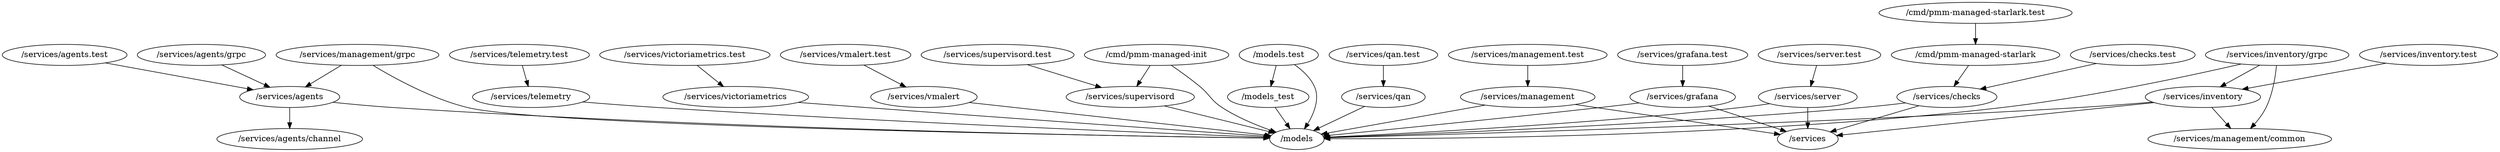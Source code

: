 digraph packages {
	"/cmd/pmm-managed-init" -> "/models";
	"/cmd/pmm-managed-init" -> "/services/supervisord";
	"/cmd/pmm-managed-starlark" -> "/services/checks";
	"/cmd/pmm-managed-starlark.test" -> "/cmd/pmm-managed-starlark";
	"/models.test" -> "/models";
	"/models.test" -> "/models_test";
	"/models_test" -> "/models";
	"/services/agents" -> "/models";
	"/services/agents" -> "/services/agents/channel";
	"/services/agents.test" -> "/services/agents";
	"/services/agents/grpc" -> "/services/agents";
	"/services/checks" -> "/models";
	"/services/checks" -> "/services";
	"/services/checks.test" -> "/services/checks";
	"/services/grafana" -> "/models";
	"/services/grafana" -> "/services";
	"/services/grafana.test" -> "/services/grafana";
	"/services/inventory" -> "/models";
	"/services/inventory" -> "/services";
	"/services/inventory" -> "/services/management/common";
	"/services/inventory.test" -> "/services/inventory";
	"/services/inventory/grpc" -> "/models";
	"/services/inventory/grpc" -> "/services/inventory";
	"/services/inventory/grpc" -> "/services/management/common";
	"/services/management" -> "/models";
	"/services/management" -> "/services";
	"/services/management.test" -> "/services/management";
	"/services/management/grpc" -> "/models";
	"/services/management/grpc" -> "/services/agents";
	"/services/qan" -> "/models";
	"/services/qan.test" -> "/services/qan";
	"/services/server" -> "/models";
	"/services/server" -> "/services";
	"/services/server.test" -> "/services/server";
	"/services/supervisord" -> "/models";
	"/services/supervisord.test" -> "/services/supervisord";
	"/services/telemetry" -> "/models";
	"/services/telemetry.test" -> "/services/telemetry";
	"/services/victoriametrics" -> "/models";
	"/services/victoriametrics.test" -> "/services/victoriametrics";
	"/services/vmalert" -> "/models";
	"/services/vmalert.test" -> "/services/vmalert";
}
